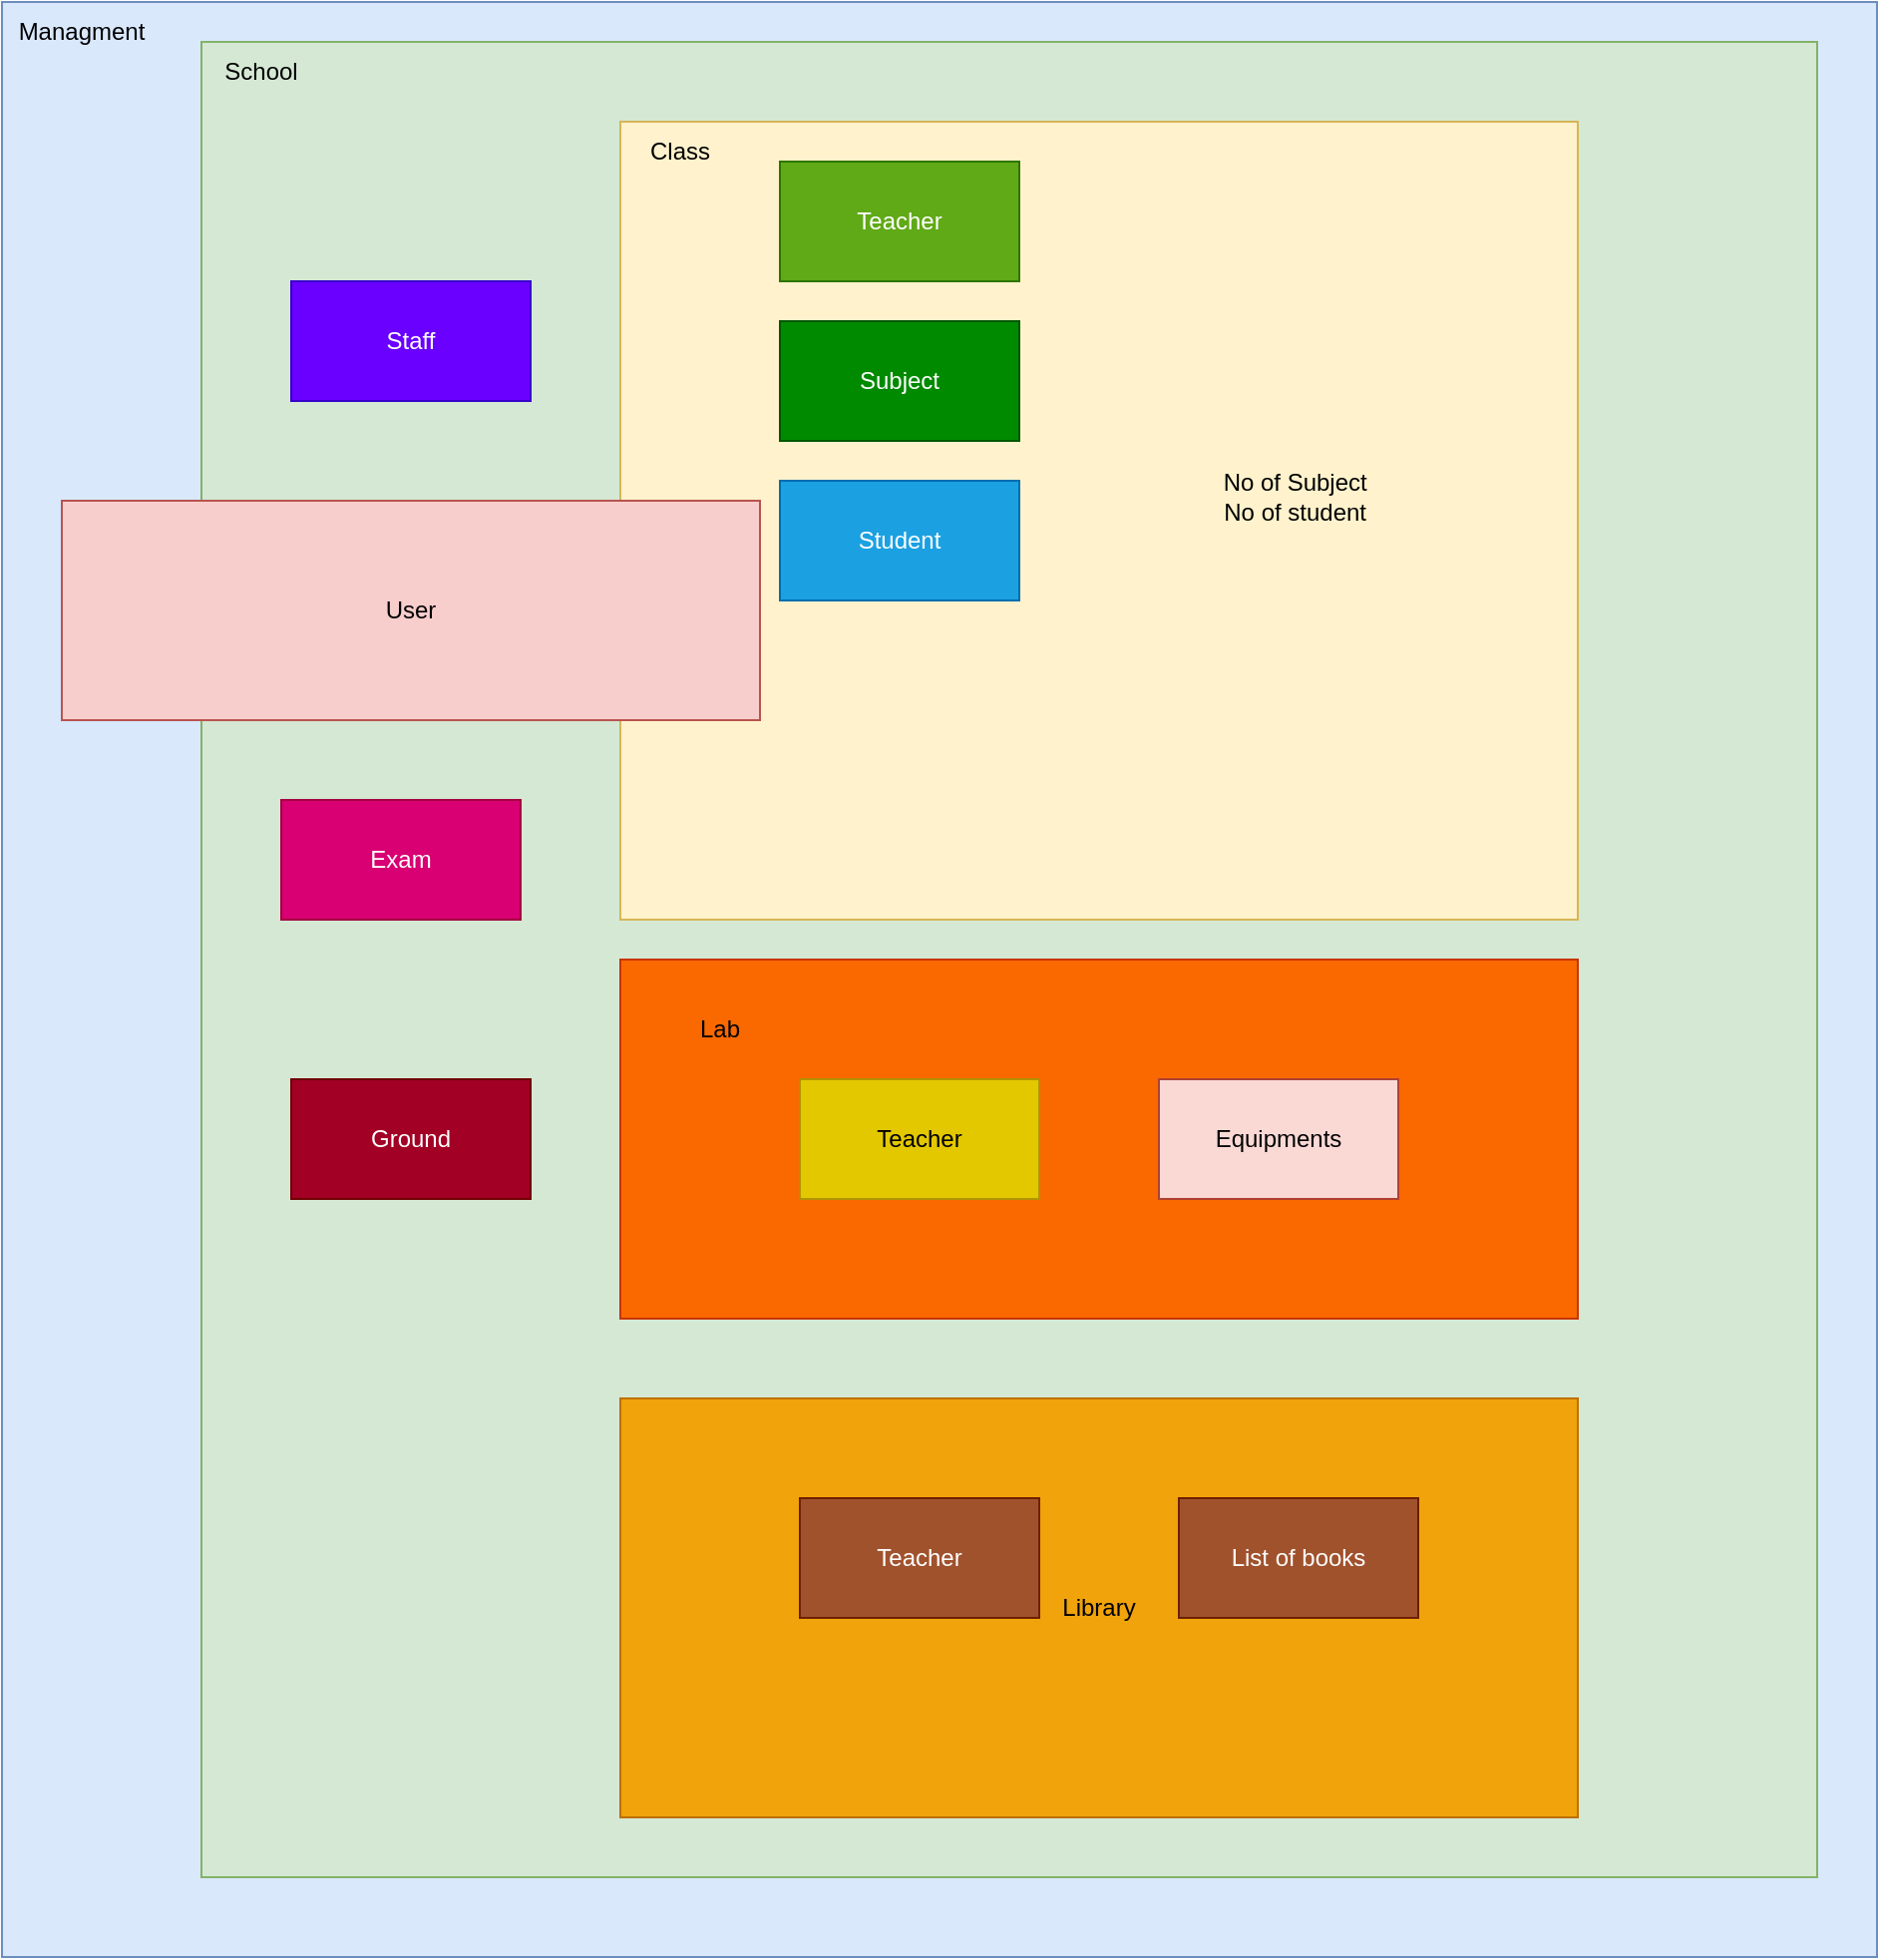 <mxfile version="24.7.6">
  <diagram name="Page-1" id="lE9q9KroL40_Fi_hCBfo">
    <mxGraphModel dx="1781" dy="546" grid="1" gridSize="10" guides="1" tooltips="1" connect="1" arrows="1" fold="1" page="1" pageScale="1" pageWidth="827" pageHeight="1169" math="0" shadow="0">
      <root>
        <mxCell id="0" />
        <mxCell id="1" parent="0" />
        <mxCell id="YgAAKN8y-s3_hy7PNPqr-1" value="" style="rounded=0;whiteSpace=wrap;html=1;fillColor=#dae8fc;strokeColor=#6c8ebf;" vertex="1" parent="1">
          <mxGeometry x="-60" y="250" width="940" height="980" as="geometry" />
        </mxCell>
        <mxCell id="YgAAKN8y-s3_hy7PNPqr-2" value="Managment" style="text;html=1;align=center;verticalAlign=middle;whiteSpace=wrap;rounded=0;" vertex="1" parent="1">
          <mxGeometry x="-50" y="250" width="60" height="30" as="geometry" />
        </mxCell>
        <mxCell id="YgAAKN8y-s3_hy7PNPqr-3" value="" style="rounded=0;whiteSpace=wrap;html=1;fillColor=#d5e8d4;strokeColor=#82b366;" vertex="1" parent="1">
          <mxGeometry x="40" y="270" width="810" height="920" as="geometry" />
        </mxCell>
        <mxCell id="YgAAKN8y-s3_hy7PNPqr-7" value="School" style="text;html=1;align=center;verticalAlign=middle;whiteSpace=wrap;rounded=0;" vertex="1" parent="1">
          <mxGeometry x="40" y="270" width="60" height="30" as="geometry" />
        </mxCell>
        <mxCell id="YgAAKN8y-s3_hy7PNPqr-9" value="" style="rounded=0;whiteSpace=wrap;html=1;fillColor=#fff2cc;strokeColor=#d6b656;" vertex="1" parent="1">
          <mxGeometry x="250" y="310" width="480" height="400" as="geometry" />
        </mxCell>
        <mxCell id="YgAAKN8y-s3_hy7PNPqr-10" value="Teacher" style="rounded=0;whiteSpace=wrap;html=1;fillColor=#60a917;fontColor=#ffffff;strokeColor=#2D7600;" vertex="1" parent="1">
          <mxGeometry x="330" y="330" width="120" height="60" as="geometry" />
        </mxCell>
        <mxCell id="YgAAKN8y-s3_hy7PNPqr-11" value="Subject" style="rounded=0;whiteSpace=wrap;html=1;fillColor=#008a00;fontColor=#ffffff;strokeColor=#005700;" vertex="1" parent="1">
          <mxGeometry x="330" y="410" width="120" height="60" as="geometry" />
        </mxCell>
        <mxCell id="YgAAKN8y-s3_hy7PNPqr-13" value="Student" style="rounded=0;whiteSpace=wrap;html=1;fillColor=#1ba1e2;fontColor=#ffffff;strokeColor=#006EAF;" vertex="1" parent="1">
          <mxGeometry x="330" y="490" width="120" height="60" as="geometry" />
        </mxCell>
        <mxCell id="YgAAKN8y-s3_hy7PNPqr-14" value="Class" style="text;html=1;align=center;verticalAlign=middle;whiteSpace=wrap;rounded=0;" vertex="1" parent="1">
          <mxGeometry x="250" y="310" width="60" height="30" as="geometry" />
        </mxCell>
        <mxCell id="YgAAKN8y-s3_hy7PNPqr-15" value="User" style="rounded=0;whiteSpace=wrap;html=1;fillColor=#f8cecc;strokeColor=#b85450;" vertex="1" parent="1">
          <mxGeometry x="-30" y="500" width="350" height="110" as="geometry" />
        </mxCell>
        <mxCell id="YgAAKN8y-s3_hy7PNPqr-16" value="No of Subject&amp;nbsp;&lt;div&gt;No of student&amp;nbsp;&lt;/div&gt;" style="text;html=1;align=center;verticalAlign=middle;whiteSpace=wrap;rounded=0;" vertex="1" parent="1">
          <mxGeometry x="480" y="345" width="220" height="305" as="geometry" />
        </mxCell>
        <mxCell id="YgAAKN8y-s3_hy7PNPqr-18" value="" style="rounded=0;whiteSpace=wrap;html=1;fillColor=#fa6800;fontColor=#000000;strokeColor=#C73500;" vertex="1" parent="1">
          <mxGeometry x="250" y="730" width="480" height="180" as="geometry" />
        </mxCell>
        <mxCell id="YgAAKN8y-s3_hy7PNPqr-19" value="Lab" style="text;html=1;align=center;verticalAlign=middle;whiteSpace=wrap;rounded=0;" vertex="1" parent="1">
          <mxGeometry x="270" y="750" width="60" height="30" as="geometry" />
        </mxCell>
        <mxCell id="YgAAKN8y-s3_hy7PNPqr-20" value="Library" style="rounded=0;whiteSpace=wrap;html=1;fillColor=#f0a30a;fontColor=#000000;strokeColor=#BD7000;" vertex="1" parent="1">
          <mxGeometry x="250" y="950" width="480" height="210" as="geometry" />
        </mxCell>
        <mxCell id="YgAAKN8y-s3_hy7PNPqr-21" value="Teacher" style="rounded=0;whiteSpace=wrap;html=1;fillColor=#e3c800;fontColor=#000000;strokeColor=#B09500;" vertex="1" parent="1">
          <mxGeometry x="340" y="790" width="120" height="60" as="geometry" />
        </mxCell>
        <mxCell id="YgAAKN8y-s3_hy7PNPqr-22" value="Teacher" style="rounded=0;whiteSpace=wrap;html=1;fillColor=#a0522d;fontColor=#ffffff;strokeColor=#6D1F00;" vertex="1" parent="1">
          <mxGeometry x="340" y="1000" width="120" height="60" as="geometry" />
        </mxCell>
        <mxCell id="YgAAKN8y-s3_hy7PNPqr-23" value="Exam" style="rounded=0;whiteSpace=wrap;html=1;fillColor=#d80073;fontColor=#ffffff;strokeColor=#A50040;" vertex="1" parent="1">
          <mxGeometry x="80" y="650" width="120" height="60" as="geometry" />
        </mxCell>
        <mxCell id="YgAAKN8y-s3_hy7PNPqr-24" value="Ground" style="rounded=0;whiteSpace=wrap;html=1;fillColor=#a20025;fontColor=#ffffff;strokeColor=#6F0000;" vertex="1" parent="1">
          <mxGeometry x="85" y="790" width="120" height="60" as="geometry" />
        </mxCell>
        <mxCell id="YgAAKN8y-s3_hy7PNPqr-25" value="Staff" style="rounded=0;whiteSpace=wrap;html=1;fillColor=#6a00ff;fontColor=#ffffff;strokeColor=#3700CC;" vertex="1" parent="1">
          <mxGeometry x="85" y="390" width="120" height="60" as="geometry" />
        </mxCell>
        <mxCell id="YgAAKN8y-s3_hy7PNPqr-26" value="List of books" style="rounded=0;whiteSpace=wrap;html=1;fillColor=#a0522d;fontColor=#ffffff;strokeColor=#6D1F00;" vertex="1" parent="1">
          <mxGeometry x="530" y="1000" width="120" height="60" as="geometry" />
        </mxCell>
        <mxCell id="YgAAKN8y-s3_hy7PNPqr-27" value="Equipments" style="rounded=0;whiteSpace=wrap;html=1;fillColor=#fad9d5;strokeColor=#ae4132;" vertex="1" parent="1">
          <mxGeometry x="520" y="790" width="120" height="60" as="geometry" />
        </mxCell>
      </root>
    </mxGraphModel>
  </diagram>
</mxfile>
